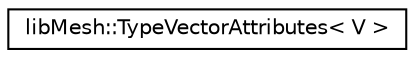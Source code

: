 digraph "类继承关系图"
{
 // INTERACTIVE_SVG=YES
  edge [fontname="Helvetica",fontsize="10",labelfontname="Helvetica",labelfontsize="10"];
  node [fontname="Helvetica",fontsize="10",shape=record];
  rankdir="LR";
  Node1 [label="libMesh::TypeVectorAttributes\< V \>",height=0.2,width=0.4,color="black", fillcolor="white", style="filled",URL="$structlibMesh_1_1TypeVectorAttributes.html"];
}
